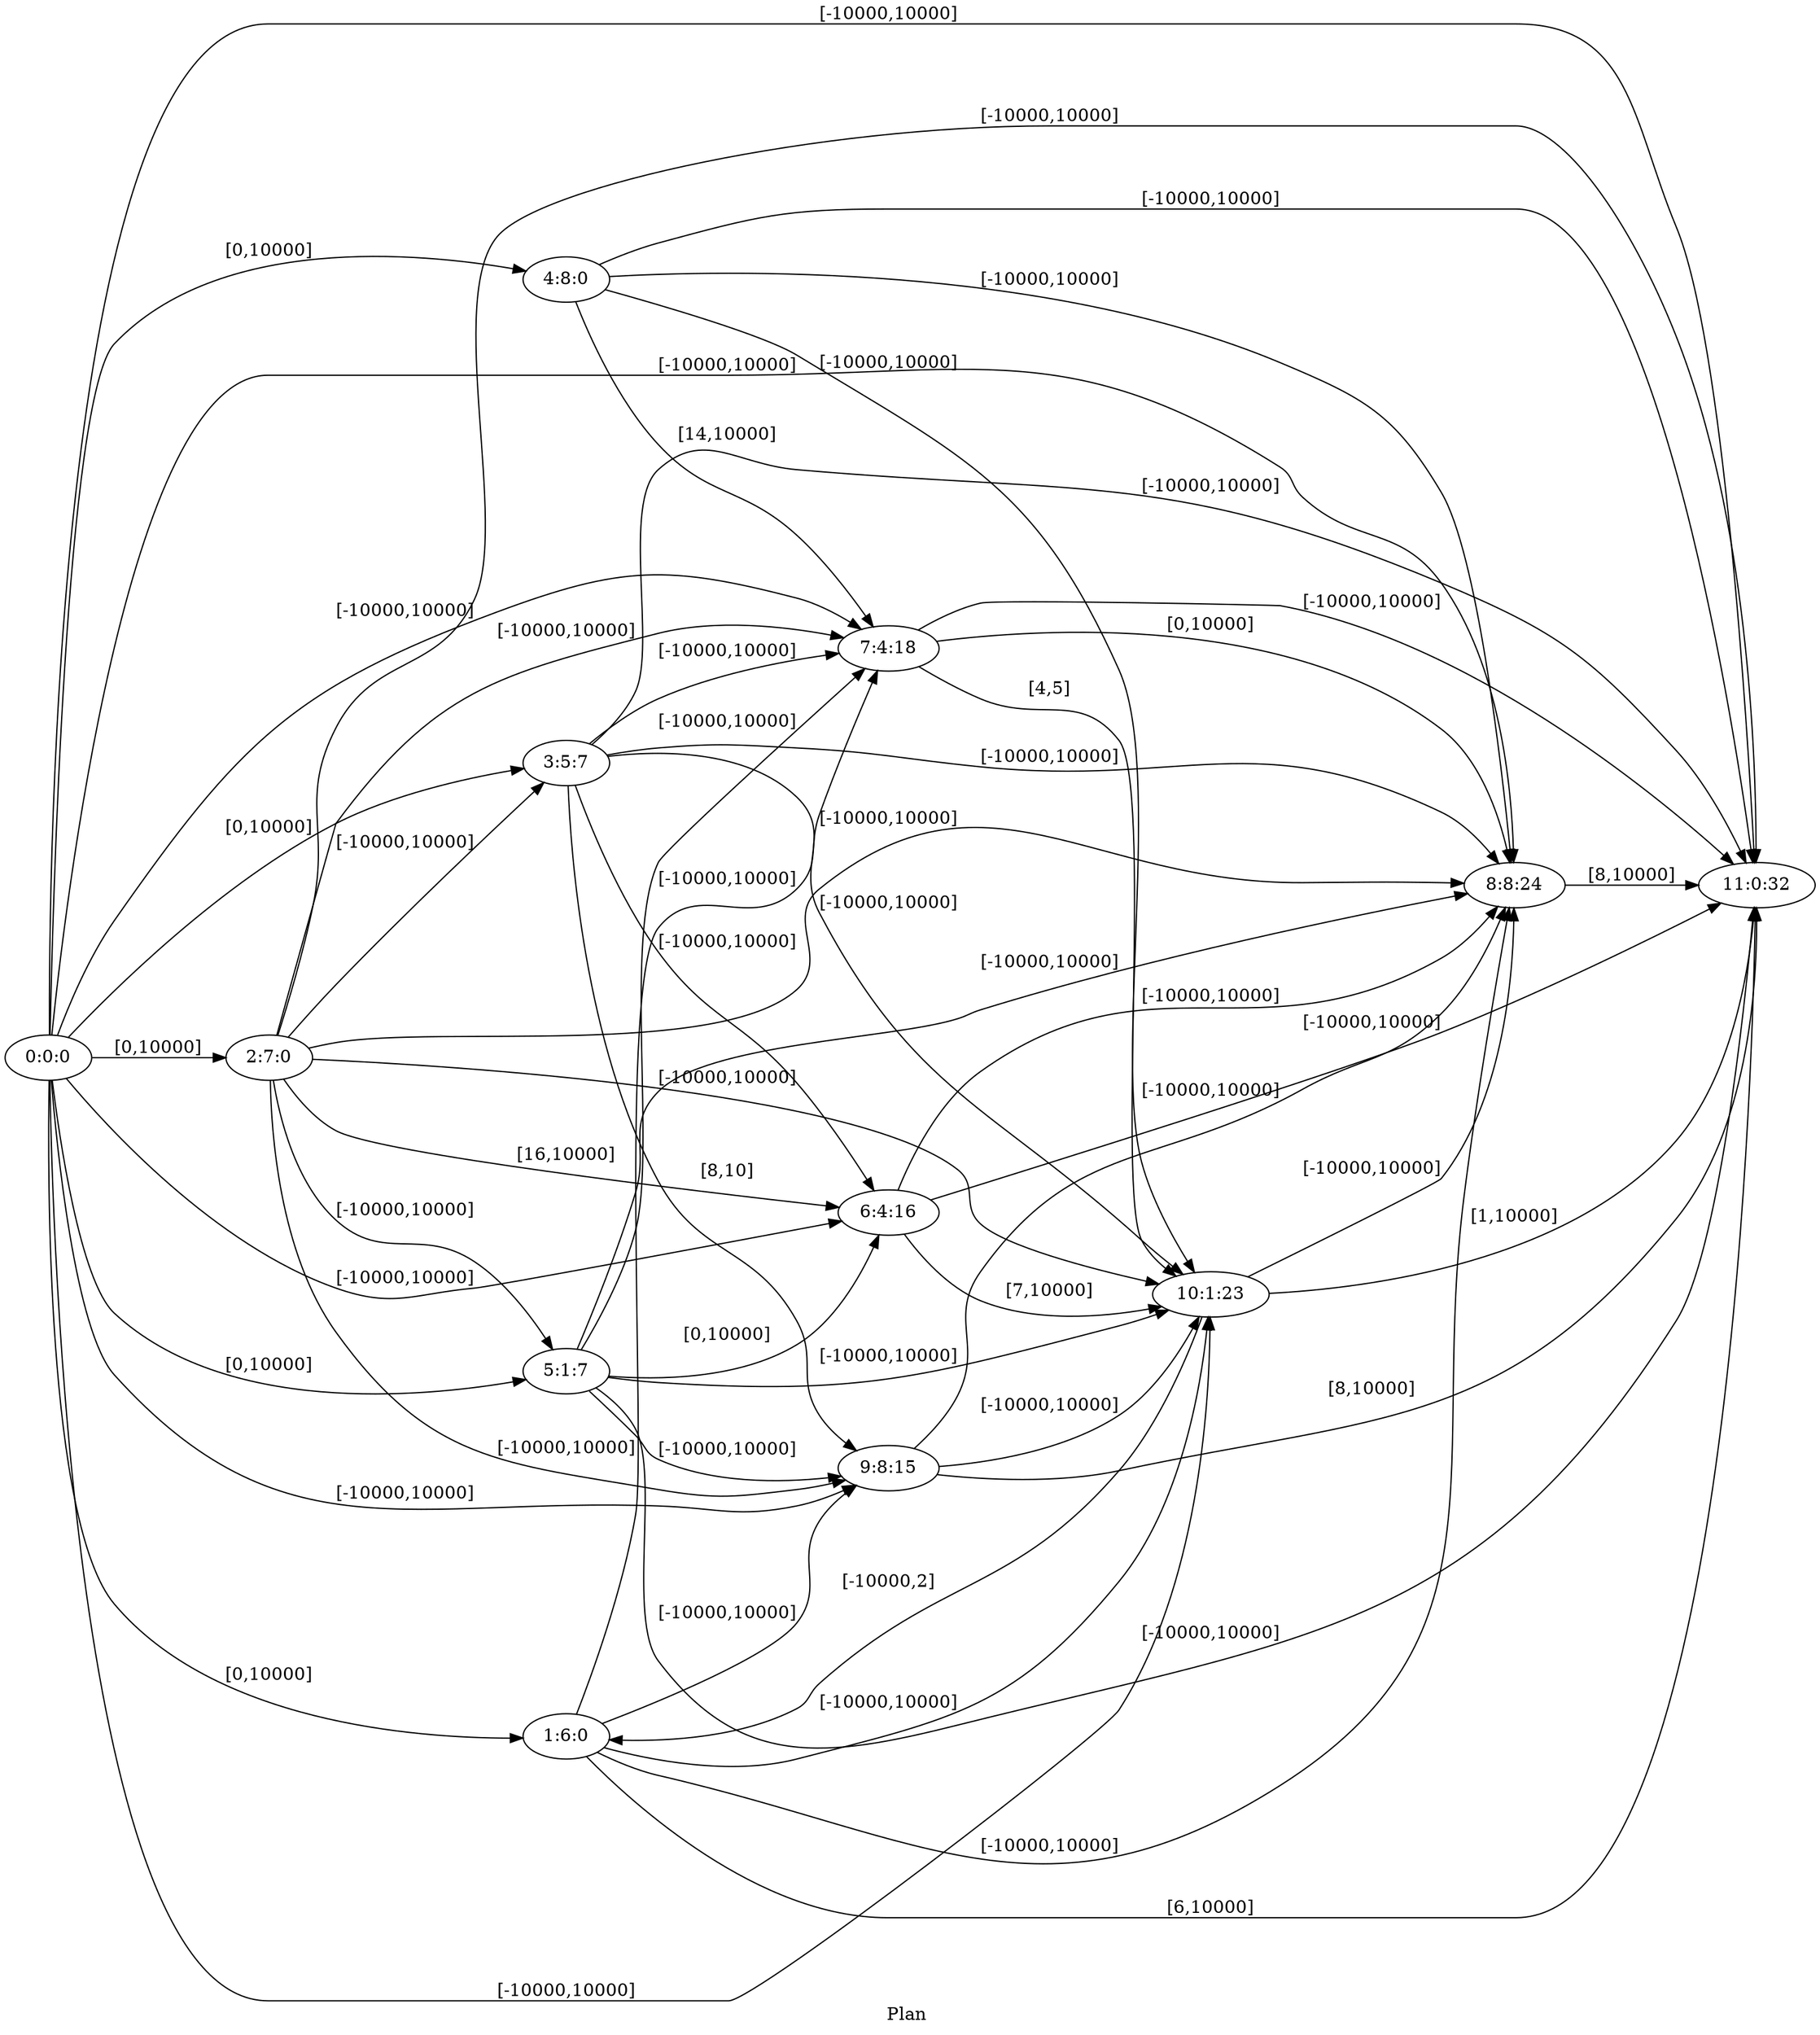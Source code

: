 digraph G {
 rankdir = LR;
 nodesep = .45; 
 size = 30;
label="Plan ";
 fldt = 0.841764;
"0:0:0"->"1:6:0"[ label = "[0,10000]"];
"0:0:0"->"2:7:0"[ label = "[0,10000]"];
"0:0:0"->"3:5:7"[ label = "[0,10000]"];
"0:0:0"->"4:8:0"[ label = "[0,10000]"];
"0:0:0"->"5:1:7"[ label = "[0,10000]"];
"0:0:0"->"6:4:16"[ label = "[-10000,10000]"];
"0:0:0"->"7:4:18"[ label = "[-10000,10000]"];
"0:0:0"->"8:8:24"[ label = "[-10000,10000]"];
"0:0:0"->"9:8:15"[ label = "[-10000,10000]"];
"0:0:0"->"10:1:23"[ label = "[-10000,10000]"];
"0:0:0"->"11:0:32"[ label = "[-10000,10000]"];
"1:6:0"->"7:4:18"[ label = "[-10000,10000]"];
"1:6:0"->"8:8:24"[ label = "[-10000,10000]"];
"1:6:0"->"9:8:15"[ label = "[-10000,10000]"];
"1:6:0"->"10:1:23"[ label = "[-10000,10000]"];
"1:6:0"->"11:0:32"[ label = "[6,10000]"];
"2:7:0"->"3:5:7"[ label = "[-10000,10000]"];
"2:7:0"->"5:1:7"[ label = "[-10000,10000]"];
"2:7:0"->"6:4:16"[ label = "[16,10000]"];
"2:7:0"->"7:4:18"[ label = "[-10000,10000]"];
"2:7:0"->"8:8:24"[ label = "[-10000,10000]"];
"2:7:0"->"9:8:15"[ label = "[-10000,10000]"];
"2:7:0"->"10:1:23"[ label = "[-10000,10000]"];
"2:7:0"->"11:0:32"[ label = "[-10000,10000]"];
"3:5:7"->"6:4:16"[ label = "[-10000,10000]"];
"3:5:7"->"7:4:18"[ label = "[-10000,10000]"];
"3:5:7"->"8:8:24"[ label = "[-10000,10000]"];
"3:5:7"->"9:8:15"[ label = "[8,10]"];
"3:5:7"->"10:1:23"[ label = "[-10000,10000]"];
"3:5:7"->"11:0:32"[ label = "[-10000,10000]"];
"4:8:0"->"7:4:18"[ label = "[14,10000]"];
"4:8:0"->"8:8:24"[ label = "[-10000,10000]"];
"4:8:0"->"10:1:23"[ label = "[-10000,10000]"];
"4:8:0"->"11:0:32"[ label = "[-10000,10000]"];
"5:1:7"->"6:4:16"[ label = "[0,10000]"];
"5:1:7"->"7:4:18"[ label = "[-10000,10000]"];
"5:1:7"->"8:8:24"[ label = "[-10000,10000]"];
"5:1:7"->"9:8:15"[ label = "[-10000,10000]"];
"5:1:7"->"10:1:23"[ label = "[-10000,10000]"];
"5:1:7"->"11:0:32"[ label = "[-10000,10000]"];
"6:4:16"->"8:8:24"[ label = "[-10000,10000]"];
"6:4:16"->"10:1:23"[ label = "[7,10000]"];
"6:4:16"->"11:0:32"[ label = "[-10000,10000]"];
"7:4:18"->"8:8:24"[ label = "[0,10000]"];
"7:4:18"->"10:1:23"[ label = "[4,5]"];
"7:4:18"->"11:0:32"[ label = "[-10000,10000]"];
"8:8:24"->"11:0:32"[ label = "[8,10000]"];
"9:8:15"->"8:8:24"[ label = "[-10000,10000]"];
"9:8:15"->"10:1:23"[ label = "[-10000,10000]"];
"9:8:15"->"11:0:32"[ label = "[8,10000]"];
"10:1:23"->"1:6:0"[ label = "[-10000,2]"];
"10:1:23"->"8:8:24"[ label = "[-10000,10000]"];
"10:1:23"->"11:0:32"[ label = "[1,10000]"];
}
